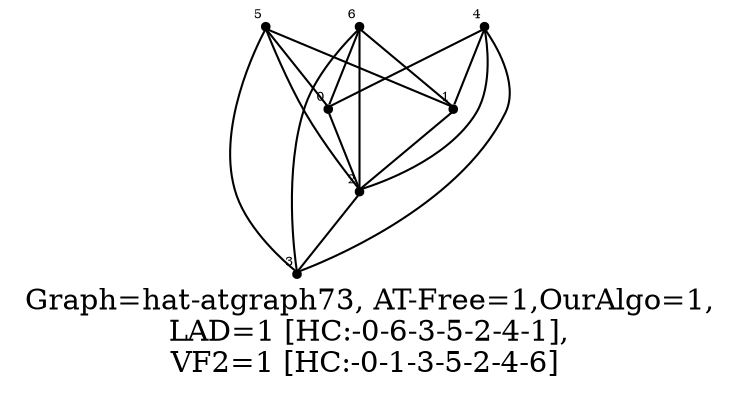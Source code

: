 /* Created by igraph 0.8.0-pre+0200568 */
graph {
  graph [
    label="Graph=hat-atgraph73, AT-Free=1,OurAlgo=1,\nLAD=1 [HC:-0-6-3-5-2-4-1],\nVF2=1 [HC:-0-1-3-5-2-4-6] "
    labelloc=bottom
  ];
  0 [
    pos="0.000000,0.000000!"
    shape=point
    fontsize=6
    xlabel=3
  ];
  1 [
    pos="-0.100000,1.000000!"
    shape=point
    fontsize=6
    xlabel=2
  ];
  2 [
    pos="0.000000,2.000000!"
    shape=point
    fontsize=6
    xlabel=1
  ];
  3 [
    pos="-0.100000,3.000000!"
    shape=point
    fontsize=6
    xlabel=0
  ];
  4 [
    pos="1.000000,0.000000!"
    shape=point
    fontsize=6
    xlabel=6
  ];
  5 [
    pos="0.900000,1.000000!"
    shape=point
    fontsize=6
    xlabel=5
  ];
  6 [
    pos="1.000000,2.000000!"
    shape=point
    fontsize=6
    xlabel=4
  ];

  3 -- 1;
  6 -- 3;
  5 -- 3;
  4 -- 3;
  2 -- 1;
  6 -- 2;
  5 -- 2;
  4 -- 2;
  1 -- 0;
  6 -- 1;
  5 -- 1;
  4 -- 1;
  6 -- 0;
  5 -- 0;
  4 -- 0;
}
